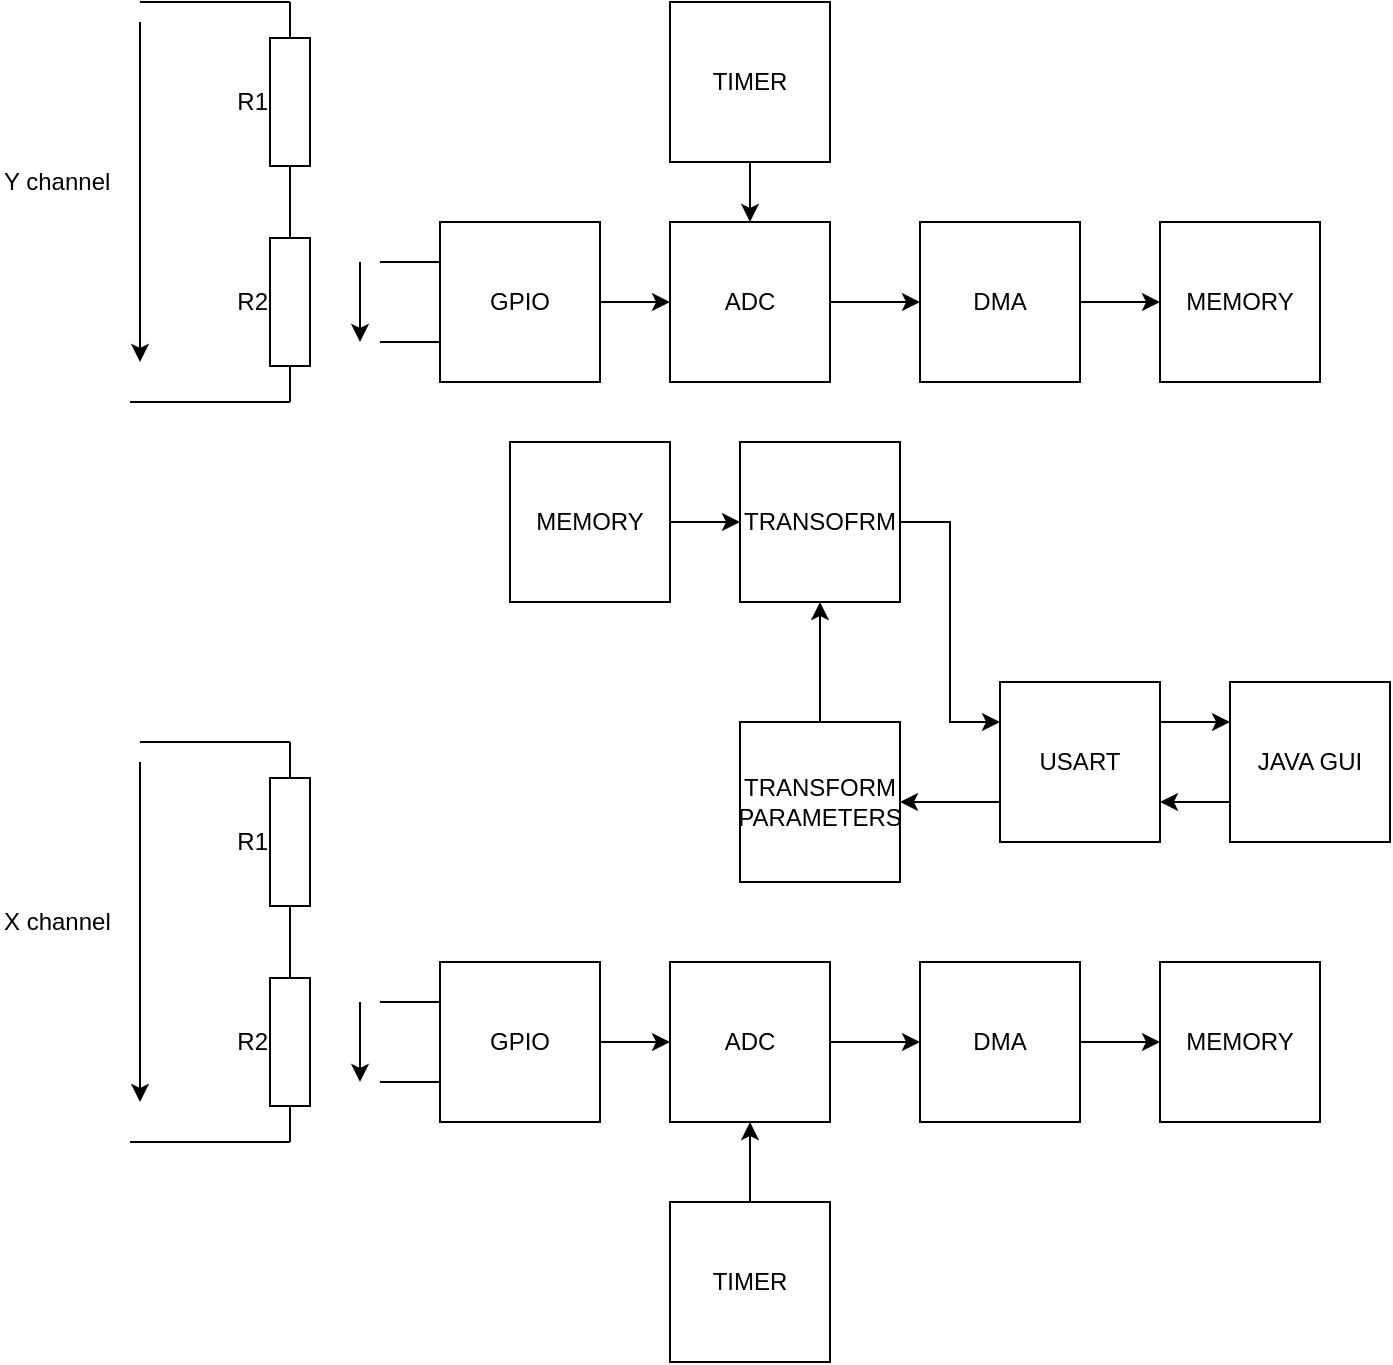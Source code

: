 <mxfile version="12.2.0" type="device" pages="1"><diagram id="bT2A7OUyfwFO1pql4Py1" name="Page-1"><mxGraphModel dx="1423" dy="792" grid="1" gridSize="10" guides="1" tooltips="1" connect="1" arrows="1" fold="1" page="1" pageScale="1" pageWidth="850" pageHeight="1100" math="0" shadow="0"><root><mxCell id="0"/><mxCell id="1" parent="0"/><mxCell id="BHWjol4TtreffQT8t0UO-3" style="edgeStyle=orthogonalEdgeStyle;rounded=0;orthogonalLoop=1;jettySize=auto;html=1;exitX=1;exitY=0.5;exitDx=0;exitDy=0;" edge="1" parent="1" source="BHWjol4TtreffQT8t0UO-1" target="BHWjol4TtreffQT8t0UO-2"><mxGeometry relative="1" as="geometry"/></mxCell><mxCell id="BHWjol4TtreffQT8t0UO-1" value="ADC" style="whiteSpace=wrap;html=1;aspect=fixed;" vertex="1" parent="1"><mxGeometry x="345" y="180" width="80" height="80" as="geometry"/></mxCell><mxCell id="BHWjol4TtreffQT8t0UO-18" value="" style="edgeStyle=orthogonalEdgeStyle;rounded=0;orthogonalLoop=1;jettySize=auto;html=1;" edge="1" parent="1" source="BHWjol4TtreffQT8t0UO-2" target="BHWjol4TtreffQT8t0UO-17"><mxGeometry relative="1" as="geometry"/></mxCell><mxCell id="BHWjol4TtreffQT8t0UO-2" value="DMA" style="whiteSpace=wrap;html=1;aspect=fixed;" vertex="1" parent="1"><mxGeometry x="470" y="180" width="80" height="80" as="geometry"/></mxCell><mxCell id="BHWjol4TtreffQT8t0UO-5" value="R1" style="pointerEvents=1;verticalLabelPosition=middle;shadow=0;dashed=0;align=right;fillColor=#ffffff;html=1;verticalAlign=middle;strokeWidth=1;shape=mxgraph.electrical.resistors.resistor_1;direction=north;labelPosition=left;" vertex="1" parent="1"><mxGeometry x="145" y="70" width="20" height="100" as="geometry"/></mxCell><mxCell id="BHWjol4TtreffQT8t0UO-6" value="R2" style="pointerEvents=1;verticalLabelPosition=middle;shadow=0;dashed=0;align=right;fillColor=#ffffff;html=1;verticalAlign=middle;strokeWidth=1;shape=mxgraph.electrical.resistors.resistor_1;direction=north;labelPosition=left;" vertex="1" parent="1"><mxGeometry x="145" y="170" width="20" height="100" as="geometry"/></mxCell><mxCell id="BHWjol4TtreffQT8t0UO-8" value="" style="endArrow=none;html=1;entryX=0;entryY=0.5;entryDx=0;entryDy=0;entryPerimeter=0;" edge="1" parent="1" target="BHWjol4TtreffQT8t0UO-6"><mxGeometry width="50" height="50" relative="1" as="geometry"><mxPoint x="75" y="270" as="sourcePoint"/><mxPoint x="195" y="290" as="targetPoint"/></mxGeometry></mxCell><mxCell id="BHWjol4TtreffQT8t0UO-9" value="" style="endArrow=none;html=1;entryX=1;entryY=0.5;entryDx=0;entryDy=0;entryPerimeter=0;" edge="1" parent="1" target="BHWjol4TtreffQT8t0UO-5"><mxGeometry width="50" height="50" relative="1" as="geometry"><mxPoint x="80" y="70" as="sourcePoint"/><mxPoint x="85" y="60" as="targetPoint"/></mxGeometry></mxCell><mxCell id="BHWjol4TtreffQT8t0UO-13" value="" style="edgeStyle=orthogonalEdgeStyle;rounded=0;orthogonalLoop=1;jettySize=auto;html=1;" edge="1" parent="1" source="BHWjol4TtreffQT8t0UO-12" target="BHWjol4TtreffQT8t0UO-1"><mxGeometry relative="1" as="geometry"/></mxCell><mxCell id="BHWjol4TtreffQT8t0UO-12" value="GPIO" style="whiteSpace=wrap;html=1;aspect=fixed;" vertex="1" parent="1"><mxGeometry x="230" y="180" width="80" height="80" as="geometry"/></mxCell><mxCell id="BHWjol4TtreffQT8t0UO-14" value="" style="endArrow=none;html=1;entryX=0;entryY=0.25;entryDx=0;entryDy=0;" edge="1" parent="1" target="BHWjol4TtreffQT8t0UO-12"><mxGeometry width="50" height="50" relative="1" as="geometry"><mxPoint x="200" y="200" as="sourcePoint"/><mxPoint x="100" y="290" as="targetPoint"/></mxGeometry></mxCell><mxCell id="BHWjol4TtreffQT8t0UO-15" value="" style="endArrow=none;html=1;entryX=0;entryY=0.75;entryDx=0;entryDy=0;" edge="1" parent="1" target="BHWjol4TtreffQT8t0UO-12"><mxGeometry width="50" height="50" relative="1" as="geometry"><mxPoint x="200" y="240" as="sourcePoint"/><mxPoint x="240" y="210" as="targetPoint"/></mxGeometry></mxCell><mxCell id="BHWjol4TtreffQT8t0UO-16" value="" style="endArrow=classic;html=1;" edge="1" parent="1"><mxGeometry width="50" height="50" relative="1" as="geometry"><mxPoint x="190" y="200" as="sourcePoint"/><mxPoint x="190" y="240" as="targetPoint"/></mxGeometry></mxCell><mxCell id="BHWjol4TtreffQT8t0UO-17" value="MEMORY" style="whiteSpace=wrap;html=1;aspect=fixed;" vertex="1" parent="1"><mxGeometry x="590" y="180" width="80" height="80" as="geometry"/></mxCell><mxCell id="BHWjol4TtreffQT8t0UO-22" style="edgeStyle=orthogonalEdgeStyle;rounded=0;orthogonalLoop=1;jettySize=auto;html=1;exitX=1;exitY=0.5;exitDx=0;exitDy=0;entryX=0;entryY=0.5;entryDx=0;entryDy=0;" edge="1" parent="1" source="BHWjol4TtreffQT8t0UO-19" target="BHWjol4TtreffQT8t0UO-21"><mxGeometry relative="1" as="geometry"/></mxCell><mxCell id="BHWjol4TtreffQT8t0UO-19" value="MEMORY" style="whiteSpace=wrap;html=1;aspect=fixed;" vertex="1" parent="1"><mxGeometry x="265" y="290" width="80" height="80" as="geometry"/></mxCell><mxCell id="BHWjol4TtreffQT8t0UO-26" style="edgeStyle=orthogonalEdgeStyle;rounded=0;orthogonalLoop=1;jettySize=auto;html=1;exitX=1;exitY=0.25;exitDx=0;exitDy=0;entryX=0;entryY=0.25;entryDx=0;entryDy=0;" edge="1" parent="1" source="BHWjol4TtreffQT8t0UO-20" target="BHWjol4TtreffQT8t0UO-24"><mxGeometry relative="1" as="geometry"/></mxCell><mxCell id="BHWjol4TtreffQT8t0UO-30" style="edgeStyle=orthogonalEdgeStyle;rounded=0;orthogonalLoop=1;jettySize=auto;html=1;exitX=0;exitY=0.75;exitDx=0;exitDy=0;entryX=1;entryY=0.5;entryDx=0;entryDy=0;" edge="1" parent="1" source="BHWjol4TtreffQT8t0UO-20" target="BHWjol4TtreffQT8t0UO-29"><mxGeometry relative="1" as="geometry"/></mxCell><mxCell id="BHWjol4TtreffQT8t0UO-20" value="USART" style="whiteSpace=wrap;html=1;aspect=fixed;" vertex="1" parent="1"><mxGeometry x="510" y="410" width="80" height="80" as="geometry"/></mxCell><mxCell id="BHWjol4TtreffQT8t0UO-28" style="edgeStyle=orthogonalEdgeStyle;rounded=0;orthogonalLoop=1;jettySize=auto;html=1;exitX=1;exitY=0.5;exitDx=0;exitDy=0;entryX=0;entryY=0.25;entryDx=0;entryDy=0;" edge="1" parent="1" source="BHWjol4TtreffQT8t0UO-21" target="BHWjol4TtreffQT8t0UO-20"><mxGeometry relative="1" as="geometry"/></mxCell><mxCell id="BHWjol4TtreffQT8t0UO-21" value="TRANSOFRM" style="whiteSpace=wrap;html=1;aspect=fixed;" vertex="1" parent="1"><mxGeometry x="380" y="290" width="80" height="80" as="geometry"/></mxCell><mxCell id="BHWjol4TtreffQT8t0UO-27" style="edgeStyle=orthogonalEdgeStyle;rounded=0;orthogonalLoop=1;jettySize=auto;html=1;exitX=0;exitY=0.75;exitDx=0;exitDy=0;entryX=1;entryY=0.75;entryDx=0;entryDy=0;" edge="1" parent="1" source="BHWjol4TtreffQT8t0UO-24" target="BHWjol4TtreffQT8t0UO-20"><mxGeometry relative="1" as="geometry"/></mxCell><mxCell id="BHWjol4TtreffQT8t0UO-24" value="JAVA GUI" style="whiteSpace=wrap;html=1;aspect=fixed;" vertex="1" parent="1"><mxGeometry x="625" y="410" width="80" height="80" as="geometry"/></mxCell><mxCell id="BHWjol4TtreffQT8t0UO-31" style="edgeStyle=orthogonalEdgeStyle;rounded=0;orthogonalLoop=1;jettySize=auto;html=1;exitX=0.5;exitY=0;exitDx=0;exitDy=0;entryX=0.5;entryY=1;entryDx=0;entryDy=0;" edge="1" parent="1" source="BHWjol4TtreffQT8t0UO-29" target="BHWjol4TtreffQT8t0UO-21"><mxGeometry relative="1" as="geometry"/></mxCell><mxCell id="BHWjol4TtreffQT8t0UO-29" value="&lt;div&gt;TRANSFORM&lt;/div&gt;&lt;div&gt;PARAMETERS&lt;br&gt;&lt;/div&gt;" style="whiteSpace=wrap;html=1;aspect=fixed;" vertex="1" parent="1"><mxGeometry x="380" y="430" width="80" height="80" as="geometry"/></mxCell><mxCell id="BHWjol4TtreffQT8t0UO-33" value="" style="endArrow=classic;html=1;" edge="1" parent="1"><mxGeometry width="50" height="50" relative="1" as="geometry"><mxPoint x="80" y="80" as="sourcePoint"/><mxPoint x="80" y="250" as="targetPoint"/></mxGeometry></mxCell><mxCell id="BHWjol4TtreffQT8t0UO-34" style="edgeStyle=orthogonalEdgeStyle;rounded=0;orthogonalLoop=1;jettySize=auto;html=1;exitX=1;exitY=0.5;exitDx=0;exitDy=0;" edge="1" parent="1" source="BHWjol4TtreffQT8t0UO-35" target="BHWjol4TtreffQT8t0UO-37"><mxGeometry relative="1" as="geometry"/></mxCell><mxCell id="BHWjol4TtreffQT8t0UO-35" value="ADC" style="whiteSpace=wrap;html=1;aspect=fixed;" vertex="1" parent="1"><mxGeometry x="345" y="550" width="80" height="80" as="geometry"/></mxCell><mxCell id="BHWjol4TtreffQT8t0UO-36" value="" style="edgeStyle=orthogonalEdgeStyle;rounded=0;orthogonalLoop=1;jettySize=auto;html=1;" edge="1" parent="1" source="BHWjol4TtreffQT8t0UO-37" target="BHWjol4TtreffQT8t0UO-47"><mxGeometry relative="1" as="geometry"/></mxCell><mxCell id="BHWjol4TtreffQT8t0UO-37" value="DMA" style="whiteSpace=wrap;html=1;aspect=fixed;" vertex="1" parent="1"><mxGeometry x="470" y="550" width="80" height="80" as="geometry"/></mxCell><mxCell id="BHWjol4TtreffQT8t0UO-38" value="R1" style="pointerEvents=1;verticalLabelPosition=middle;shadow=0;dashed=0;align=right;fillColor=#ffffff;html=1;verticalAlign=middle;strokeWidth=1;shape=mxgraph.electrical.resistors.resistor_1;direction=north;labelPosition=left;" vertex="1" parent="1"><mxGeometry x="145" y="440" width="20" height="100" as="geometry"/></mxCell><mxCell id="BHWjol4TtreffQT8t0UO-39" value="R2" style="pointerEvents=1;verticalLabelPosition=middle;shadow=0;dashed=0;align=right;fillColor=#ffffff;html=1;verticalAlign=middle;strokeWidth=1;shape=mxgraph.electrical.resistors.resistor_1;direction=north;labelPosition=left;" vertex="1" parent="1"><mxGeometry x="145" y="540" width="20" height="100" as="geometry"/></mxCell><mxCell id="BHWjol4TtreffQT8t0UO-40" value="" style="endArrow=none;html=1;entryX=0;entryY=0.5;entryDx=0;entryDy=0;entryPerimeter=0;" edge="1" parent="1" target="BHWjol4TtreffQT8t0UO-39"><mxGeometry width="50" height="50" relative="1" as="geometry"><mxPoint x="75" y="640" as="sourcePoint"/><mxPoint x="195" y="660" as="targetPoint"/></mxGeometry></mxCell><mxCell id="BHWjol4TtreffQT8t0UO-41" value="" style="endArrow=none;html=1;entryX=1;entryY=0.5;entryDx=0;entryDy=0;entryPerimeter=0;" edge="1" parent="1" target="BHWjol4TtreffQT8t0UO-38"><mxGeometry width="50" height="50" relative="1" as="geometry"><mxPoint x="80" y="440" as="sourcePoint"/><mxPoint x="85" y="430" as="targetPoint"/></mxGeometry></mxCell><mxCell id="BHWjol4TtreffQT8t0UO-42" value="" style="edgeStyle=orthogonalEdgeStyle;rounded=0;orthogonalLoop=1;jettySize=auto;html=1;" edge="1" parent="1" source="BHWjol4TtreffQT8t0UO-43" target="BHWjol4TtreffQT8t0UO-35"><mxGeometry relative="1" as="geometry"/></mxCell><mxCell id="BHWjol4TtreffQT8t0UO-43" value="GPIO" style="whiteSpace=wrap;html=1;aspect=fixed;" vertex="1" parent="1"><mxGeometry x="230" y="550" width="80" height="80" as="geometry"/></mxCell><mxCell id="BHWjol4TtreffQT8t0UO-44" value="" style="endArrow=none;html=1;entryX=0;entryY=0.25;entryDx=0;entryDy=0;" edge="1" parent="1" target="BHWjol4TtreffQT8t0UO-43"><mxGeometry width="50" height="50" relative="1" as="geometry"><mxPoint x="200" y="570" as="sourcePoint"/><mxPoint x="100" y="660" as="targetPoint"/></mxGeometry></mxCell><mxCell id="BHWjol4TtreffQT8t0UO-45" value="" style="endArrow=none;html=1;entryX=0;entryY=0.75;entryDx=0;entryDy=0;" edge="1" parent="1" target="BHWjol4TtreffQT8t0UO-43"><mxGeometry width="50" height="50" relative="1" as="geometry"><mxPoint x="200" y="610" as="sourcePoint"/><mxPoint x="240" y="580" as="targetPoint"/></mxGeometry></mxCell><mxCell id="BHWjol4TtreffQT8t0UO-46" value="" style="endArrow=classic;html=1;" edge="1" parent="1"><mxGeometry width="50" height="50" relative="1" as="geometry"><mxPoint x="190" y="570" as="sourcePoint"/><mxPoint x="190" y="610" as="targetPoint"/></mxGeometry></mxCell><mxCell id="BHWjol4TtreffQT8t0UO-47" value="MEMORY" style="whiteSpace=wrap;html=1;aspect=fixed;" vertex="1" parent="1"><mxGeometry x="590" y="550" width="80" height="80" as="geometry"/></mxCell><mxCell id="BHWjol4TtreffQT8t0UO-48" value="" style="endArrow=classic;html=1;" edge="1" parent="1"><mxGeometry width="50" height="50" relative="1" as="geometry"><mxPoint x="80" y="450" as="sourcePoint"/><mxPoint x="80" y="620" as="targetPoint"/></mxGeometry></mxCell><mxCell id="BHWjol4TtreffQT8t0UO-49" value="X channel" style="text;html=1;resizable=0;points=[];autosize=1;align=left;verticalAlign=top;spacingTop=-4;" vertex="1" parent="1"><mxGeometry x="10" y="520" width="70" height="20" as="geometry"/></mxCell><mxCell id="BHWjol4TtreffQT8t0UO-50" value="Y channel" style="text;html=1;resizable=0;points=[];autosize=1;align=left;verticalAlign=top;spacingTop=-4;" vertex="1" parent="1"><mxGeometry x="10" y="150" width="70" height="20" as="geometry"/></mxCell><mxCell id="BHWjol4TtreffQT8t0UO-53" value="" style="edgeStyle=orthogonalEdgeStyle;rounded=0;orthogonalLoop=1;jettySize=auto;html=1;" edge="1" parent="1" source="BHWjol4TtreffQT8t0UO-52" target="BHWjol4TtreffQT8t0UO-1"><mxGeometry relative="1" as="geometry"/></mxCell><mxCell id="BHWjol4TtreffQT8t0UO-52" value="TIMER" style="whiteSpace=wrap;html=1;aspect=fixed;" vertex="1" parent="1"><mxGeometry x="345" y="70" width="80" height="80" as="geometry"/></mxCell><mxCell id="BHWjol4TtreffQT8t0UO-55" value="" style="edgeStyle=orthogonalEdgeStyle;rounded=0;orthogonalLoop=1;jettySize=auto;html=1;" edge="1" parent="1" source="BHWjol4TtreffQT8t0UO-54" target="BHWjol4TtreffQT8t0UO-35"><mxGeometry relative="1" as="geometry"/></mxCell><mxCell id="BHWjol4TtreffQT8t0UO-54" value="TIMER" style="whiteSpace=wrap;html=1;aspect=fixed;" vertex="1" parent="1"><mxGeometry x="345" y="670" width="80" height="80" as="geometry"/></mxCell></root></mxGraphModel></diagram></mxfile>